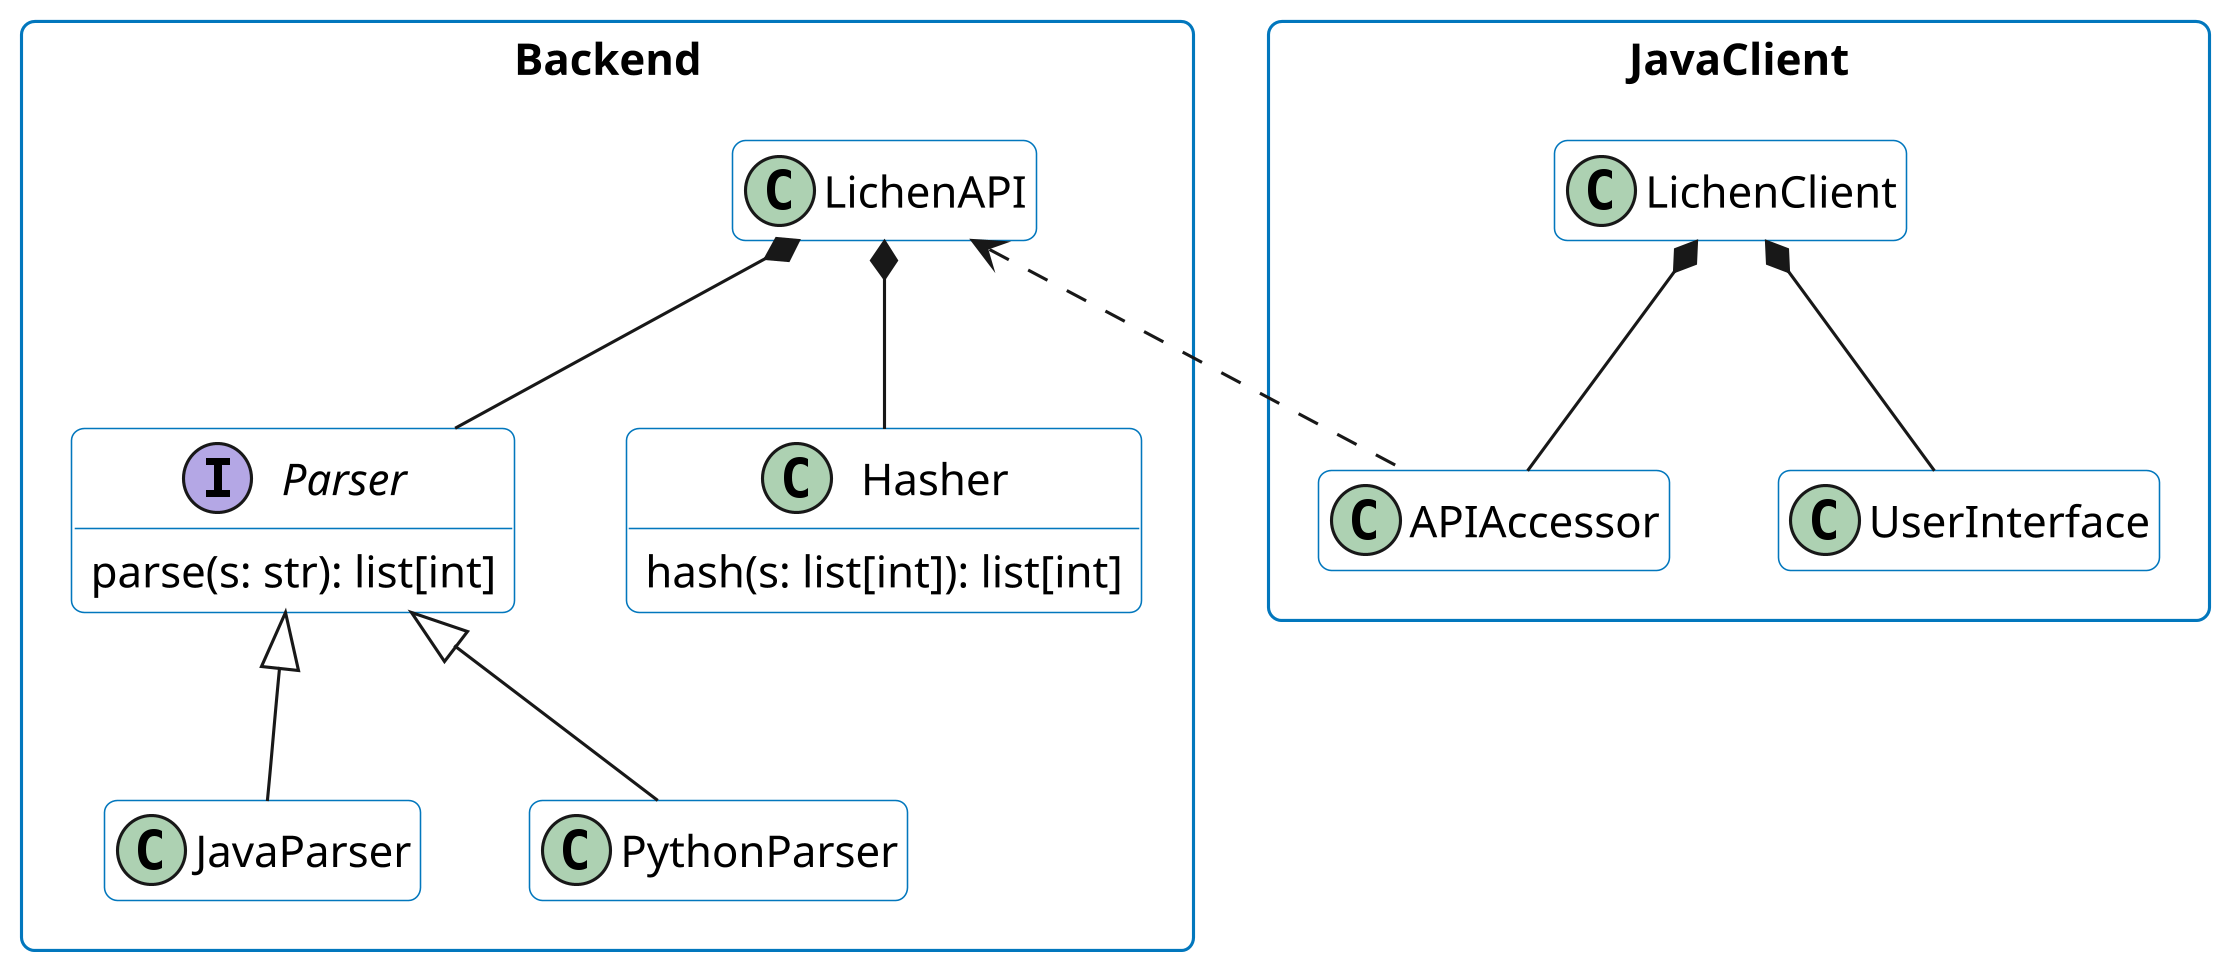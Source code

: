 @startuml

package Backend <<Rectangle>> {
    interface Parser
    class JavaParser
    class PythonParser
    class Hasher
    class LichenAPI
}

package JavaClient <<Rectangle>> {
    class LichenClient
    class UserInterface
    class APIAccessor
}

Parser : parse(s: str): list[int]
Hasher : hash(s: list[int]): list[int]

Parser <|-- JavaParser
Parser <|-- PythonParser
LichenAPI *-- Parser 
LichenAPI *-- Hasher

LichenAPI <.. APIAccessor
LichenClient *-- UserInterface
LichenClient *-- APIAccessor

' ------------- '
' Style Options '
' ------------- '

hide empty methods
hide empty fields

!define STYLE_ACCENT #0277BD
!define STYLE_BGC #FFF
!define STYLE_FGC #000

skinparam {
  DPI 300
  Shadowing false
  DefaultFontName -apple-system,BlinkMacSystemFont,Segoe UI,Helvetica,Arial,sans-serif,Apple Color Emoji,Segoe UI Emoji
  DefaultMonospacedFontName SFMono-Regular,Consolas,Liberation Mono,Menlo,monospace
  DefaultFontColor STYLE_FGC
  ArrowColor STYLE_ACCENT
  ActivityBorderColor STYLE_ACCENT
  ActivityDiamondBorderColor STYLE_ACCENT
  ActorBorderColor STYLE_ACCENT
  AgentBorderColor STYLE_ACCENT
  ArtifactBorderColor STYLE_ACCENT
  BoundaryBorderColor STYLE_ACCENT
  ClassBorderColor STYLE_ACCENT
  CloudBorderColor STYLE_ACCENT
  CollectionsBorderColor STYLE_ACCENT
  ComponentBorderColor STYLE_ACCENT
  ControlBorderColor STYLE_ACCENT
  DatabaseBorderColor STYLE_ACCENT
  EntityBorderColor STYLE_ACCENT
  FileBorderColor STYLE_ACCENT
  FolderBorderColor STYLE_ACCENT
  FrameBorderColor STYLE_ACCENT
  InterfaceBorderColor STYLE_ACCENT
  LegendBorderColor STYLE_ACCENT
  NodeBorderColor STYLE_ACCENT
  NoteBorderColor STYLE_ACCENT
  ObjectBorderColor STYLE_ACCENT
  PackageBorderColor STYLE_ACCENT
  ParticipantBorderColor STYLE_ACCENT
  PartitionBorderColor STYLE_ACCENT
  QueueBorderColor STYLE_ACCENT
  RectangleBorderColor STYLE_ACCENT
  SequenceBoxBorderColor STYLE_ACCENT
  SequenceDividerBorderColor STYLE_ACCENT
  SequenceGroupBorderColor STYLE_ACCENT
  SequenceLifeLineBorderColor STYLE_ACCENT
  SequenceReferenceBorderColor STYLE_ACCENT
  StackBorderColor STYLE_ACCENT
  StateBorderColor STYLE_ACCENT
  StorageBorderColor STYLE_ACCENT
  SwimlaneBorderColor STYLE_ACCENT
  UsecaseBorderColor STYLE_ACCENT
  ActivityBackgroundColor STYLE_BGC
  ActivityDiamondBackgroundColor STYLE_BGC
  ActorBackgroundColor STYLE_BGC
  AgentBackgroundColor STYLE_BGC
  ArtifactBackgroundColor STYLE_BGC
  BackgroundColor STYLE_BGC
  BoundaryBackgroundColor STYLE_BGC
  ClassBackgroundColor STYLE_BGC
  ClassHeaderBackgroundColor STYLE_BGC
  CloudBackgroundColor STYLE_BGC
  CollectionsBackgroundColor STYLE_BGC
  ComponentBackgroundColor STYLE_BGC
  ControlBackgroundColor STYLE_BGC
  DatabaseBackgroundColor STYLE_BGC
  EntityBackgroundColor STYLE_BGC
  FileBackgroundColor STYLE_BGC
  FolderBackgroundColor STYLE_BGC
  FrameBackgroundColor STYLE_BGC
  IconPackageBackgroundColor STYLE_BGC
  IconPrivateBackgroundColor STYLE_BGC
  IconProtectedBackgroundColor STYLE_BGC
  IconPublicBackgroundColor STYLE_BGC
  InterfaceBackgroundColor STYLE_BGC
  LegendBackgroundColor STYLE_BGC
  NodeBackgroundColor STYLE_BGC
  NoteBackgroundColor STYLE_BGC
  ObjectBackgroundColor STYLE_BGC
  PackageBackgroundColor STYLE_BGC
  ParticipantBackgroundColor STYLE_BGC
  PartitionBackgroundColor STYLE_BGC
  QueueBackgroundColor STYLE_BGC
  RectangleBackgroundColor STYLE_BGC
  SequenceBoxBackgroundColor STYLE_BGC
  SequenceDividerBackgroundColor STYLE_BGC
  SequenceGroupBackgroundColor STYLE_BGC
  SequenceGroupBodyBackgroundColor STYLE_BGC
  SequenceLifeLineBackgroundColor STYLE_BGC
  SequenceReferenceBackgroundColor STYLE_BGC
  SequenceReferenceHeaderBackgroundColor STYLE_BGC
  StackBackgroundColor STYLE_BGC
  StateBackgroundColor STYLE_BGC
  StereotypeABackgroundColor STYLE_BGC
  StereotypeCBackgroundColor STYLE_BGC
  StereotypeEBackgroundColor STYLE_BGC
  StereotypeIBackgroundColor STYLE_BGC
  StereotypeNBackgroundColor STYLE_BGC
  StorageBackgroundColor STYLE_BGC
  TitleBackgroundColor STYLE_BGC
  UsecaseBackgroundColor STYLE_BGC
  roundcorner 8
}

@enduml
